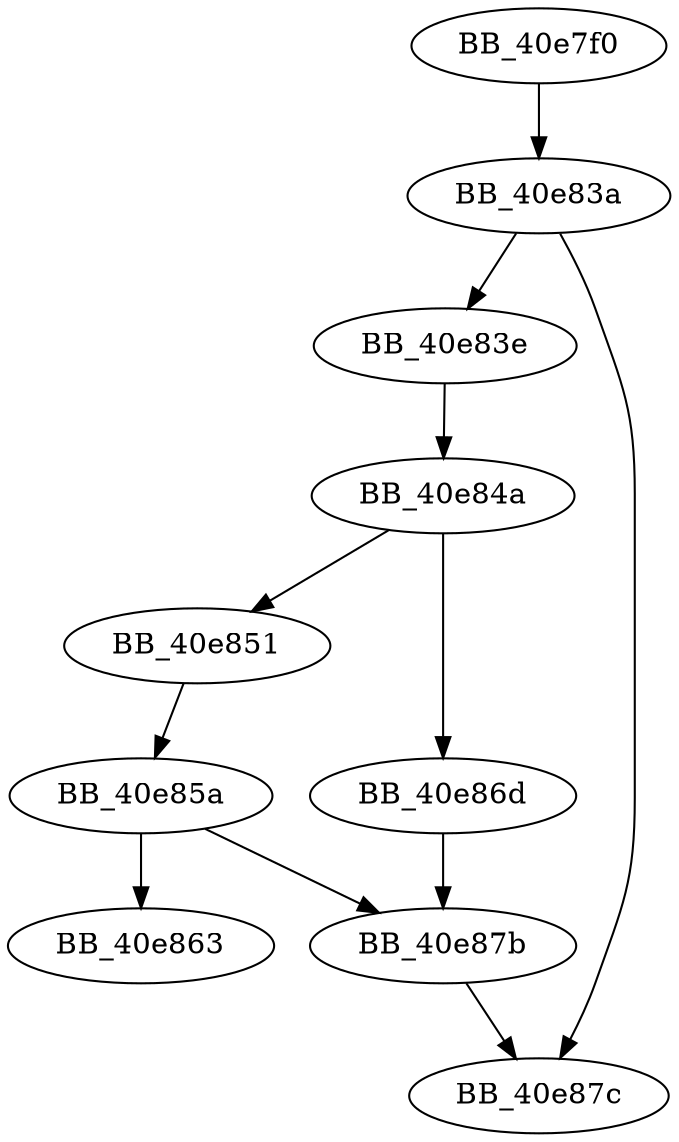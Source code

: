 DiGraph sub_40E7F0{
BB_40e7f0->BB_40e83a
BB_40e83a->BB_40e83e
BB_40e83a->BB_40e87c
BB_40e83e->BB_40e84a
BB_40e84a->BB_40e851
BB_40e84a->BB_40e86d
BB_40e851->BB_40e85a
BB_40e85a->BB_40e863
BB_40e85a->BB_40e87b
BB_40e86d->BB_40e87b
BB_40e87b->BB_40e87c
}
